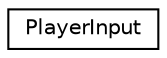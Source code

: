 digraph "Graphical Class Hierarchy"
{
 // LATEX_PDF_SIZE
  edge [fontname="Helvetica",fontsize="10",labelfontname="Helvetica",labelfontsize="10"];
  node [fontname="Helvetica",fontsize="10",shape=record];
  rankdir="LR";
  Node0 [label="PlayerInput",height=0.2,width=0.4,color="black", fillcolor="white", style="filled",URL="$classPlayerInput.html",tooltip=" "];
}
